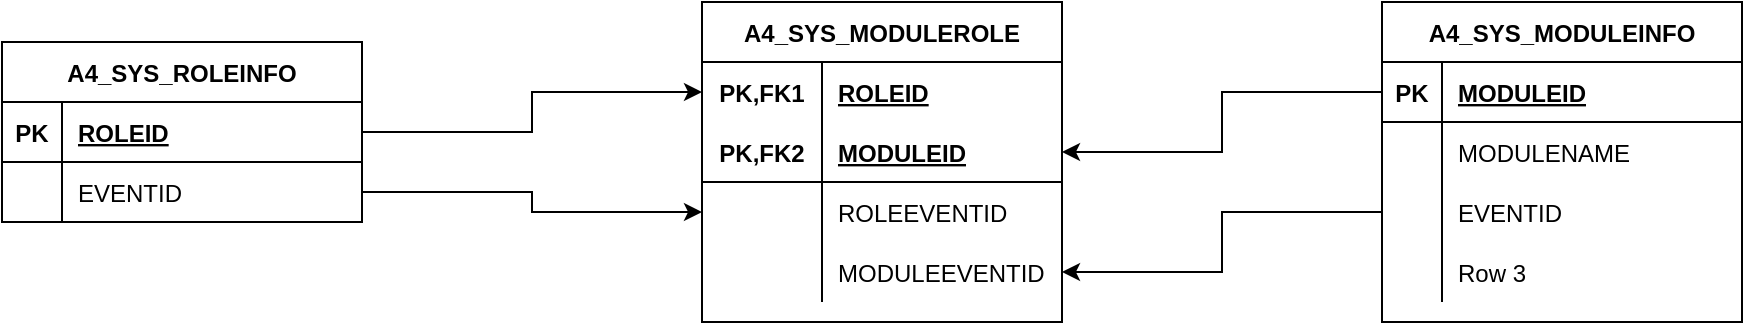 <mxfile version="15.1.4" type="github">
  <diagram id="LfFuWhnvdSPOQBBMKqEx" name="Page-1">
    <mxGraphModel dx="1422" dy="761" grid="1" gridSize="10" guides="1" tooltips="1" connect="1" arrows="1" fold="1" page="1" pageScale="1" pageWidth="827" pageHeight="1169" math="0" shadow="0">
      <root>
        <mxCell id="0" />
        <mxCell id="1" parent="0" />
        <mxCell id="RHD-6Kkyox2Mu23NZGxg-42" value="A4_SYS_ROLEINFO" style="shape=table;startSize=30;container=1;collapsible=1;childLayout=tableLayout;fixedRows=1;rowLines=0;fontStyle=1;align=center;resizeLast=1;" vertex="1" parent="1">
          <mxGeometry x="120" y="170" width="180" height="90" as="geometry">
            <mxRectangle x="200" y="200" width="60" height="30" as="alternateBounds" />
          </mxGeometry>
        </mxCell>
        <mxCell id="RHD-6Kkyox2Mu23NZGxg-43" value="" style="shape=partialRectangle;collapsible=0;dropTarget=0;pointerEvents=0;fillColor=none;top=0;left=0;bottom=1;right=0;points=[[0,0.5],[1,0.5]];portConstraint=eastwest;" vertex="1" parent="RHD-6Kkyox2Mu23NZGxg-42">
          <mxGeometry y="30" width="180" height="30" as="geometry" />
        </mxCell>
        <mxCell id="RHD-6Kkyox2Mu23NZGxg-44" value="PK" style="shape=partialRectangle;connectable=0;fillColor=none;top=0;left=0;bottom=0;right=0;fontStyle=1;overflow=hidden;" vertex="1" parent="RHD-6Kkyox2Mu23NZGxg-43">
          <mxGeometry width="30" height="30" as="geometry" />
        </mxCell>
        <mxCell id="RHD-6Kkyox2Mu23NZGxg-45" value="ROLEID" style="shape=partialRectangle;connectable=0;fillColor=none;top=0;left=0;bottom=0;right=0;align=left;spacingLeft=6;fontStyle=5;overflow=hidden;" vertex="1" parent="RHD-6Kkyox2Mu23NZGxg-43">
          <mxGeometry x="30" width="150" height="30" as="geometry" />
        </mxCell>
        <mxCell id="RHD-6Kkyox2Mu23NZGxg-46" value="" style="shape=partialRectangle;collapsible=0;dropTarget=0;pointerEvents=0;fillColor=none;top=0;left=0;bottom=0;right=0;points=[[0,0.5],[1,0.5]];portConstraint=eastwest;" vertex="1" parent="RHD-6Kkyox2Mu23NZGxg-42">
          <mxGeometry y="60" width="180" height="30" as="geometry" />
        </mxCell>
        <mxCell id="RHD-6Kkyox2Mu23NZGxg-47" value="" style="shape=partialRectangle;connectable=0;fillColor=none;top=0;left=0;bottom=0;right=0;editable=1;overflow=hidden;" vertex="1" parent="RHD-6Kkyox2Mu23NZGxg-46">
          <mxGeometry width="30" height="30" as="geometry" />
        </mxCell>
        <mxCell id="RHD-6Kkyox2Mu23NZGxg-48" value="EVENTID" style="shape=partialRectangle;connectable=0;fillColor=none;top=0;left=0;bottom=0;right=0;align=left;spacingLeft=6;overflow=hidden;" vertex="1" parent="RHD-6Kkyox2Mu23NZGxg-46">
          <mxGeometry x="30" width="150" height="30" as="geometry" />
        </mxCell>
        <mxCell id="RHD-6Kkyox2Mu23NZGxg-68" value="A4_SYS_MODULEROLE" style="shape=table;startSize=30;container=1;collapsible=1;childLayout=tableLayout;fixedRows=1;rowLines=0;fontStyle=1;align=center;resizeLast=1;" vertex="1" parent="1">
          <mxGeometry x="470" y="150" width="180" height="160" as="geometry" />
        </mxCell>
        <mxCell id="RHD-6Kkyox2Mu23NZGxg-69" value="" style="shape=partialRectangle;collapsible=0;dropTarget=0;pointerEvents=0;fillColor=none;top=0;left=0;bottom=0;right=0;points=[[0,0.5],[1,0.5]];portConstraint=eastwest;" vertex="1" parent="RHD-6Kkyox2Mu23NZGxg-68">
          <mxGeometry y="30" width="180" height="30" as="geometry" />
        </mxCell>
        <mxCell id="RHD-6Kkyox2Mu23NZGxg-70" value="PK,FK1" style="shape=partialRectangle;connectable=0;fillColor=none;top=0;left=0;bottom=0;right=0;fontStyle=1;overflow=hidden;" vertex="1" parent="RHD-6Kkyox2Mu23NZGxg-69">
          <mxGeometry width="60" height="30" as="geometry" />
        </mxCell>
        <mxCell id="RHD-6Kkyox2Mu23NZGxg-71" value="ROLEID" style="shape=partialRectangle;connectable=0;fillColor=none;top=0;left=0;bottom=0;right=0;align=left;spacingLeft=6;fontStyle=5;overflow=hidden;" vertex="1" parent="RHD-6Kkyox2Mu23NZGxg-69">
          <mxGeometry x="60" width="120" height="30" as="geometry" />
        </mxCell>
        <mxCell id="RHD-6Kkyox2Mu23NZGxg-72" value="" style="shape=partialRectangle;collapsible=0;dropTarget=0;pointerEvents=0;fillColor=none;top=0;left=0;bottom=1;right=0;points=[[0,0.5],[1,0.5]];portConstraint=eastwest;" vertex="1" parent="RHD-6Kkyox2Mu23NZGxg-68">
          <mxGeometry y="60" width="180" height="30" as="geometry" />
        </mxCell>
        <mxCell id="RHD-6Kkyox2Mu23NZGxg-73" value="PK,FK2" style="shape=partialRectangle;connectable=0;fillColor=none;top=0;left=0;bottom=0;right=0;fontStyle=1;overflow=hidden;" vertex="1" parent="RHD-6Kkyox2Mu23NZGxg-72">
          <mxGeometry width="60" height="30" as="geometry" />
        </mxCell>
        <mxCell id="RHD-6Kkyox2Mu23NZGxg-74" value="MODULEID" style="shape=partialRectangle;connectable=0;fillColor=none;top=0;left=0;bottom=0;right=0;align=left;spacingLeft=6;fontStyle=5;overflow=hidden;" vertex="1" parent="RHD-6Kkyox2Mu23NZGxg-72">
          <mxGeometry x="60" width="120" height="30" as="geometry" />
        </mxCell>
        <mxCell id="RHD-6Kkyox2Mu23NZGxg-75" value="" style="shape=partialRectangle;collapsible=0;dropTarget=0;pointerEvents=0;fillColor=none;top=0;left=0;bottom=0;right=0;points=[[0,0.5],[1,0.5]];portConstraint=eastwest;" vertex="1" parent="RHD-6Kkyox2Mu23NZGxg-68">
          <mxGeometry y="90" width="180" height="30" as="geometry" />
        </mxCell>
        <mxCell id="RHD-6Kkyox2Mu23NZGxg-76" value="" style="shape=partialRectangle;connectable=0;fillColor=none;top=0;left=0;bottom=0;right=0;editable=1;overflow=hidden;" vertex="1" parent="RHD-6Kkyox2Mu23NZGxg-75">
          <mxGeometry width="60" height="30" as="geometry" />
        </mxCell>
        <mxCell id="RHD-6Kkyox2Mu23NZGxg-77" value="ROLEEVENTID" style="shape=partialRectangle;connectable=0;fillColor=none;top=0;left=0;bottom=0;right=0;align=left;spacingLeft=6;overflow=hidden;" vertex="1" parent="RHD-6Kkyox2Mu23NZGxg-75">
          <mxGeometry x="60" width="120" height="30" as="geometry" />
        </mxCell>
        <mxCell id="RHD-6Kkyox2Mu23NZGxg-78" value="" style="shape=partialRectangle;collapsible=0;dropTarget=0;pointerEvents=0;fillColor=none;top=0;left=0;bottom=0;right=0;points=[[0,0.5],[1,0.5]];portConstraint=eastwest;" vertex="1" parent="RHD-6Kkyox2Mu23NZGxg-68">
          <mxGeometry y="120" width="180" height="30" as="geometry" />
        </mxCell>
        <mxCell id="RHD-6Kkyox2Mu23NZGxg-79" value="" style="shape=partialRectangle;connectable=0;fillColor=none;top=0;left=0;bottom=0;right=0;editable=1;overflow=hidden;" vertex="1" parent="RHD-6Kkyox2Mu23NZGxg-78">
          <mxGeometry width="60" height="30" as="geometry" />
        </mxCell>
        <mxCell id="RHD-6Kkyox2Mu23NZGxg-80" value="MODULEEVENTID" style="shape=partialRectangle;connectable=0;fillColor=none;top=0;left=0;bottom=0;right=0;align=left;spacingLeft=6;overflow=hidden;" vertex="1" parent="RHD-6Kkyox2Mu23NZGxg-78">
          <mxGeometry x="60" width="120" height="30" as="geometry" />
        </mxCell>
        <mxCell id="RHD-6Kkyox2Mu23NZGxg-81" style="edgeStyle=orthogonalEdgeStyle;rounded=0;orthogonalLoop=1;jettySize=auto;html=1;exitX=1;exitY=0.5;exitDx=0;exitDy=0;" edge="1" parent="1" source="RHD-6Kkyox2Mu23NZGxg-43" target="RHD-6Kkyox2Mu23NZGxg-69">
          <mxGeometry relative="1" as="geometry" />
        </mxCell>
        <mxCell id="RHD-6Kkyox2Mu23NZGxg-82" style="edgeStyle=orthogonalEdgeStyle;rounded=0;orthogonalLoop=1;jettySize=auto;html=1;exitX=1;exitY=0.5;exitDx=0;exitDy=0;" edge="1" parent="1" source="RHD-6Kkyox2Mu23NZGxg-46" target="RHD-6Kkyox2Mu23NZGxg-75">
          <mxGeometry relative="1" as="geometry" />
        </mxCell>
        <mxCell id="RHD-6Kkyox2Mu23NZGxg-83" value="A4_SYS_MODULEINFO" style="shape=table;startSize=30;container=1;collapsible=1;childLayout=tableLayout;fixedRows=1;rowLines=0;fontStyle=1;align=center;resizeLast=1;" vertex="1" parent="1">
          <mxGeometry x="810" y="150" width="180" height="160" as="geometry" />
        </mxCell>
        <mxCell id="RHD-6Kkyox2Mu23NZGxg-84" value="" style="shape=partialRectangle;collapsible=0;dropTarget=0;pointerEvents=0;fillColor=none;top=0;left=0;bottom=1;right=0;points=[[0,0.5],[1,0.5]];portConstraint=eastwest;" vertex="1" parent="RHD-6Kkyox2Mu23NZGxg-83">
          <mxGeometry y="30" width="180" height="30" as="geometry" />
        </mxCell>
        <mxCell id="RHD-6Kkyox2Mu23NZGxg-85" value="PK" style="shape=partialRectangle;connectable=0;fillColor=none;top=0;left=0;bottom=0;right=0;fontStyle=1;overflow=hidden;" vertex="1" parent="RHD-6Kkyox2Mu23NZGxg-84">
          <mxGeometry width="30" height="30" as="geometry" />
        </mxCell>
        <mxCell id="RHD-6Kkyox2Mu23NZGxg-86" value="MODULEID" style="shape=partialRectangle;connectable=0;fillColor=none;top=0;left=0;bottom=0;right=0;align=left;spacingLeft=6;fontStyle=5;overflow=hidden;" vertex="1" parent="RHD-6Kkyox2Mu23NZGxg-84">
          <mxGeometry x="30" width="150" height="30" as="geometry" />
        </mxCell>
        <mxCell id="RHD-6Kkyox2Mu23NZGxg-87" value="" style="shape=partialRectangle;collapsible=0;dropTarget=0;pointerEvents=0;fillColor=none;top=0;left=0;bottom=0;right=0;points=[[0,0.5],[1,0.5]];portConstraint=eastwest;" vertex="1" parent="RHD-6Kkyox2Mu23NZGxg-83">
          <mxGeometry y="60" width="180" height="30" as="geometry" />
        </mxCell>
        <mxCell id="RHD-6Kkyox2Mu23NZGxg-88" value="" style="shape=partialRectangle;connectable=0;fillColor=none;top=0;left=0;bottom=0;right=0;editable=1;overflow=hidden;" vertex="1" parent="RHD-6Kkyox2Mu23NZGxg-87">
          <mxGeometry width="30" height="30" as="geometry" />
        </mxCell>
        <mxCell id="RHD-6Kkyox2Mu23NZGxg-89" value="MODULENAME" style="shape=partialRectangle;connectable=0;fillColor=none;top=0;left=0;bottom=0;right=0;align=left;spacingLeft=6;overflow=hidden;" vertex="1" parent="RHD-6Kkyox2Mu23NZGxg-87">
          <mxGeometry x="30" width="150" height="30" as="geometry" />
        </mxCell>
        <mxCell id="RHD-6Kkyox2Mu23NZGxg-90" value="" style="shape=partialRectangle;collapsible=0;dropTarget=0;pointerEvents=0;fillColor=none;top=0;left=0;bottom=0;right=0;points=[[0,0.5],[1,0.5]];portConstraint=eastwest;" vertex="1" parent="RHD-6Kkyox2Mu23NZGxg-83">
          <mxGeometry y="90" width="180" height="30" as="geometry" />
        </mxCell>
        <mxCell id="RHD-6Kkyox2Mu23NZGxg-91" value="" style="shape=partialRectangle;connectable=0;fillColor=none;top=0;left=0;bottom=0;right=0;editable=1;overflow=hidden;" vertex="1" parent="RHD-6Kkyox2Mu23NZGxg-90">
          <mxGeometry width="30" height="30" as="geometry" />
        </mxCell>
        <mxCell id="RHD-6Kkyox2Mu23NZGxg-92" value="EVENTID" style="shape=partialRectangle;connectable=0;fillColor=none;top=0;left=0;bottom=0;right=0;align=left;spacingLeft=6;overflow=hidden;" vertex="1" parent="RHD-6Kkyox2Mu23NZGxg-90">
          <mxGeometry x="30" width="150" height="30" as="geometry" />
        </mxCell>
        <mxCell id="RHD-6Kkyox2Mu23NZGxg-93" value="" style="shape=partialRectangle;collapsible=0;dropTarget=0;pointerEvents=0;fillColor=none;top=0;left=0;bottom=0;right=0;points=[[0,0.5],[1,0.5]];portConstraint=eastwest;" vertex="1" parent="RHD-6Kkyox2Mu23NZGxg-83">
          <mxGeometry y="120" width="180" height="30" as="geometry" />
        </mxCell>
        <mxCell id="RHD-6Kkyox2Mu23NZGxg-94" value="" style="shape=partialRectangle;connectable=0;fillColor=none;top=0;left=0;bottom=0;right=0;editable=1;overflow=hidden;" vertex="1" parent="RHD-6Kkyox2Mu23NZGxg-93">
          <mxGeometry width="30" height="30" as="geometry" />
        </mxCell>
        <mxCell id="RHD-6Kkyox2Mu23NZGxg-95" value="Row 3" style="shape=partialRectangle;connectable=0;fillColor=none;top=0;left=0;bottom=0;right=0;align=left;spacingLeft=6;overflow=hidden;" vertex="1" parent="RHD-6Kkyox2Mu23NZGxg-93">
          <mxGeometry x="30" width="150" height="30" as="geometry" />
        </mxCell>
        <mxCell id="RHD-6Kkyox2Mu23NZGxg-97" style="edgeStyle=orthogonalEdgeStyle;rounded=0;orthogonalLoop=1;jettySize=auto;html=1;entryX=1;entryY=0.5;entryDx=0;entryDy=0;" edge="1" parent="1" source="RHD-6Kkyox2Mu23NZGxg-84" target="RHD-6Kkyox2Mu23NZGxg-72">
          <mxGeometry relative="1" as="geometry" />
        </mxCell>
        <mxCell id="RHD-6Kkyox2Mu23NZGxg-98" style="edgeStyle=orthogonalEdgeStyle;rounded=0;orthogonalLoop=1;jettySize=auto;html=1;exitX=0;exitY=0.5;exitDx=0;exitDy=0;entryX=1;entryY=0.5;entryDx=0;entryDy=0;" edge="1" parent="1" source="RHD-6Kkyox2Mu23NZGxg-90" target="RHD-6Kkyox2Mu23NZGxg-78">
          <mxGeometry relative="1" as="geometry" />
        </mxCell>
      </root>
    </mxGraphModel>
  </diagram>
</mxfile>
